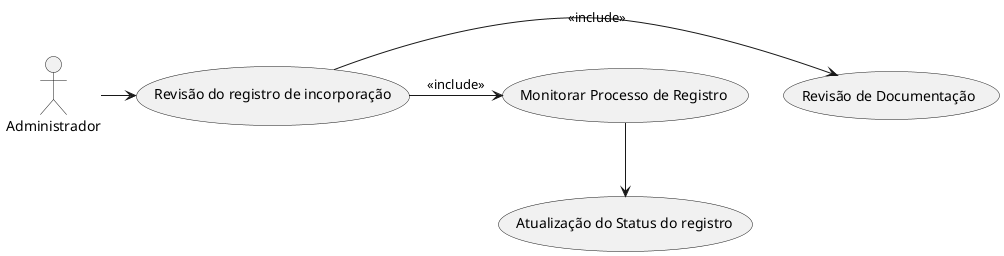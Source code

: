 @startuml
actor Administrador
Administrador -> (Revisão do registro de incorporação)
(Revisão do registro de incorporação) -> (Revisão de Documentação) : <<include>>
(Revisão do registro de incorporação) -> (Monitorar Processo de Registro) : <<include>>
(Monitorar Processo de Registro) --> (Atualização do Status do registro)
@enduml
